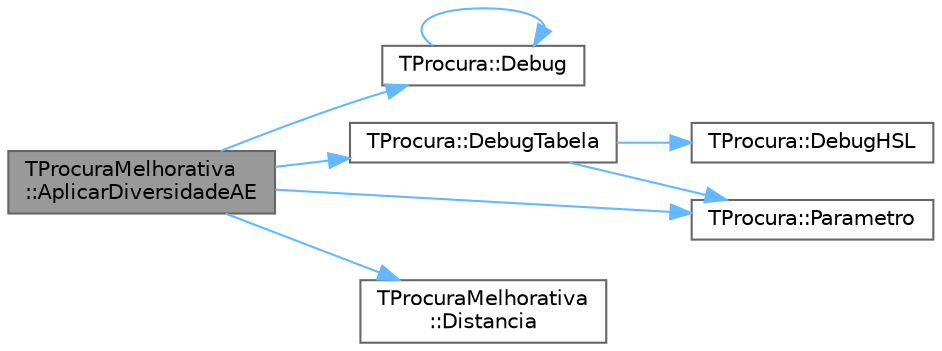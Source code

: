 digraph "TProcuraMelhorativa::AplicarDiversidadeAE"
{
 // LATEX_PDF_SIZE
  bgcolor="transparent";
  edge [fontname=Helvetica,fontsize=10,labelfontname=Helvetica,labelfontsize=10];
  node [fontname=Helvetica,fontsize=10,shape=box,height=0.2,width=0.4];
  rankdir="LR";
  Node1 [id="Node000001",label="TProcuraMelhorativa\l::AplicarDiversidadeAE",height=0.2,width=0.4,color="gray40", fillcolor="grey60", style="filled", fontcolor="black",tooltip=" "];
  Node1 -> Node2 [id="edge1_Node000001_Node000002",color="steelblue1",style="solid",tooltip=" "];
  Node2 [id="Node000002",label="TProcura::Debug",height=0.2,width=0.4,color="grey40", fillcolor="white", style="filled",URL="$classTProcura.html#a0c5676c1b54ab6bdc1045b98aeafe456",tooltip="Mostra o estado no ecrã, para debug."];
  Node2 -> Node2 [id="edge2_Node000002_Node000002",color="steelblue1",style="solid",tooltip=" "];
  Node1 -> Node3 [id="edge3_Node000001_Node000003",color="steelblue1",style="solid",tooltip=" "];
  Node3 [id="Node000003",label="TProcura::DebugTabela",height=0.2,width=0.4,color="grey40", fillcolor="white", style="filled",URL="$classTProcura.html#a6e6d07072c8a33c8355145009a17ef6c",tooltip="Mostra uma tabela de inteiros, 10 elementos por linha, apenas se o nível de debug for igual ou superi..."];
  Node3 -> Node4 [id="edge4_Node000003_Node000004",color="steelblue1",style="solid",tooltip=" "];
  Node4 [id="Node000004",label="TProcura::DebugHSL",height=0.2,width=0.4,color="grey40", fillcolor="white", style="filled",URL="$classTProcura.html#abdba8f413a66966127c3ca50086fb987",tooltip="Muda a cor (fundo/letra) com HSL."];
  Node3 -> Node5 [id="edge5_Node000003_Node000005",color="steelblue1",style="solid",tooltip=" "];
  Node5 [id="Node000005",label="TProcura::Parametro",height=0.2,width=0.4,color="grey40", fillcolor="white", style="filled",URL="$classTProcura.html#a0e9e692f29af8a5d5279a8647c800437",tooltip=" "];
  Node1 -> Node6 [id="edge6_Node000001_Node000006",color="steelblue1",style="solid",tooltip=" "];
  Node6 [id="Node000006",label="TProcuraMelhorativa\l::Distancia",height=0.2,width=0.4,color="grey40", fillcolor="white", style="filled",URL="$classTProcuraMelhorativa.html#ab870165cba9b9832946f9bbe26862c0f",tooltip=" "];
  Node1 -> Node5 [id="edge7_Node000001_Node000005",color="steelblue1",style="solid",tooltip=" "];
}
